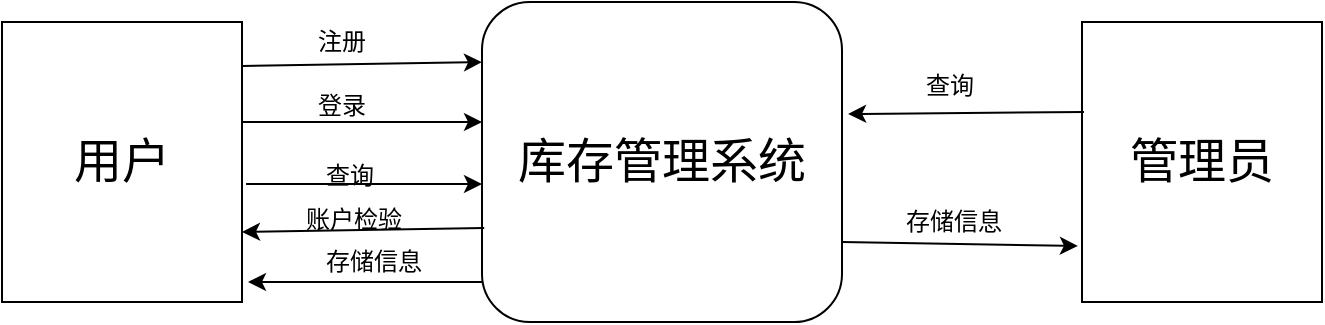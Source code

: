 <mxfile version="10.6.1" type="github"><diagram id="acub7LLPsVxssbCnoPOs" name="Page-1"><mxGraphModel dx="840" dy="403" grid="1" gridSize="10" guides="1" tooltips="1" connect="1" arrows="1" fold="1" page="1" pageScale="1" pageWidth="827" pageHeight="1169" math="0" shadow="0"><root><mxCell id="0"/><mxCell id="1" parent="0"/><mxCell id="D2e3_hKsi4GpN64HTeCH-1" value="&lt;font style=&quot;font-size: 24px&quot;&gt;用户&lt;/font&gt;" style="rounded=0;whiteSpace=wrap;html=1;" vertex="1" parent="1"><mxGeometry x="50" y="180" width="120" height="140" as="geometry"/></mxCell><mxCell id="D2e3_hKsi4GpN64HTeCH-3" value="&lt;font style=&quot;font-size: 24px&quot;&gt;库存管理系统&lt;/font&gt;" style="rounded=1;whiteSpace=wrap;html=1;" vertex="1" parent="1"><mxGeometry x="290" y="170" width="180" height="160" as="geometry"/></mxCell><mxCell id="D2e3_hKsi4GpN64HTeCH-4" value="&lt;font style=&quot;font-size: 24px&quot;&gt;管理员&lt;/font&gt;" style="rounded=0;whiteSpace=wrap;html=1;" vertex="1" parent="1"><mxGeometry x="590" y="180" width="120" height="140" as="geometry"/></mxCell><mxCell id="D2e3_hKsi4GpN64HTeCH-5" value="" style="endArrow=classic;html=1;exitX=1;exitY=0.157;exitDx=0;exitDy=0;exitPerimeter=0;entryX=0;entryY=0.188;entryDx=0;entryDy=0;entryPerimeter=0;" edge="1" parent="1" source="D2e3_hKsi4GpN64HTeCH-1" target="D2e3_hKsi4GpN64HTeCH-3"><mxGeometry width="50" height="50" relative="1" as="geometry"><mxPoint x="190" y="250" as="sourcePoint"/><mxPoint x="240" y="200" as="targetPoint"/></mxGeometry></mxCell><mxCell id="D2e3_hKsi4GpN64HTeCH-6" value="注册" style="text;html=1;resizable=0;points=[];autosize=1;align=left;verticalAlign=top;spacingTop=-4;" vertex="1" parent="1"><mxGeometry x="206" y="180" width="40" height="20" as="geometry"/></mxCell><mxCell id="D2e3_hKsi4GpN64HTeCH-9" value="" style="endArrow=classic;html=1;exitX=1;exitY=0.357;exitDx=0;exitDy=0;exitPerimeter=0;entryX=0;entryY=0.375;entryDx=0;entryDy=0;entryPerimeter=0;" edge="1" parent="1" source="D2e3_hKsi4GpN64HTeCH-1" target="D2e3_hKsi4GpN64HTeCH-3"><mxGeometry width="50" height="50" relative="1" as="geometry"><mxPoint x="210" y="280" as="sourcePoint"/><mxPoint x="280" y="230" as="targetPoint"/></mxGeometry></mxCell><mxCell id="D2e3_hKsi4GpN64HTeCH-10" value="登录" style="text;html=1;resizable=0;points=[];autosize=1;align=left;verticalAlign=top;spacingTop=-4;" vertex="1" parent="1"><mxGeometry x="206" y="212" width="40" height="20" as="geometry"/></mxCell><mxCell id="D2e3_hKsi4GpN64HTeCH-11" value="" style="endArrow=classic;html=1;exitX=1.017;exitY=0.579;exitDx=0;exitDy=0;exitPerimeter=0;" edge="1" parent="1" source="D2e3_hKsi4GpN64HTeCH-1"><mxGeometry width="50" height="50" relative="1" as="geometry"><mxPoint x="210" y="300" as="sourcePoint"/><mxPoint x="290" y="261" as="targetPoint"/></mxGeometry></mxCell><mxCell id="D2e3_hKsi4GpN64HTeCH-12" value="查询" style="text;html=1;resizable=0;points=[];autosize=1;align=left;verticalAlign=top;spacingTop=-4;" vertex="1" parent="1"><mxGeometry x="210" y="247" width="40" height="20" as="geometry"/></mxCell><mxCell id="D2e3_hKsi4GpN64HTeCH-13" value="" style="endArrow=classic;html=1;entryX=1;entryY=0.75;entryDx=0;entryDy=0;exitX=0.006;exitY=0.706;exitDx=0;exitDy=0;exitPerimeter=0;" edge="1" parent="1" source="D2e3_hKsi4GpN64HTeCH-3" target="D2e3_hKsi4GpN64HTeCH-1"><mxGeometry width="50" height="50" relative="1" as="geometry"><mxPoint x="210" y="370" as="sourcePoint"/><mxPoint x="260" y="320" as="targetPoint"/></mxGeometry></mxCell><mxCell id="D2e3_hKsi4GpN64HTeCH-14" value="账户检验" style="text;html=1;resizable=0;points=[];autosize=1;align=left;verticalAlign=top;spacingTop=-4;" vertex="1" parent="1"><mxGeometry x="200" y="269" width="60" height="20" as="geometry"/></mxCell><mxCell id="D2e3_hKsi4GpN64HTeCH-15" value="" style="endArrow=classic;html=1;exitX=0;exitY=0.875;exitDx=0;exitDy=0;exitPerimeter=0;" edge="1" parent="1" source="D2e3_hKsi4GpN64HTeCH-3"><mxGeometry width="50" height="50" relative="1" as="geometry"><mxPoint x="190" y="360" as="sourcePoint"/><mxPoint x="173" y="310" as="targetPoint"/></mxGeometry></mxCell><mxCell id="D2e3_hKsi4GpN64HTeCH-16" value="存储信息" style="text;html=1;resizable=0;points=[];autosize=1;align=left;verticalAlign=top;spacingTop=-4;" vertex="1" parent="1"><mxGeometry x="210" y="290" width="60" height="20" as="geometry"/></mxCell><mxCell id="D2e3_hKsi4GpN64HTeCH-19" value="" style="endArrow=classic;html=1;entryX=1.017;entryY=0.35;entryDx=0;entryDy=0;entryPerimeter=0;exitX=0.008;exitY=0.321;exitDx=0;exitDy=0;exitPerimeter=0;" edge="1" parent="1" source="D2e3_hKsi4GpN64HTeCH-4" target="D2e3_hKsi4GpN64HTeCH-3"><mxGeometry width="50" height="50" relative="1" as="geometry"><mxPoint x="480" y="250" as="sourcePoint"/><mxPoint x="530" y="200" as="targetPoint"/></mxGeometry></mxCell><mxCell id="D2e3_hKsi4GpN64HTeCH-20" value="查询" style="text;html=1;resizable=0;points=[];autosize=1;align=left;verticalAlign=top;spacingTop=-4;" vertex="1" parent="1"><mxGeometry x="510" y="202" width="40" height="20" as="geometry"/></mxCell><mxCell id="D2e3_hKsi4GpN64HTeCH-21" value="" style="endArrow=classic;html=1;exitX=1;exitY=0.75;exitDx=0;exitDy=0;entryX=-0.017;entryY=0.8;entryDx=0;entryDy=0;entryPerimeter=0;" edge="1" parent="1" source="D2e3_hKsi4GpN64HTeCH-3" target="D2e3_hKsi4GpN64HTeCH-4"><mxGeometry width="50" height="50" relative="1" as="geometry"><mxPoint x="490" y="310" as="sourcePoint"/><mxPoint x="540" y="260" as="targetPoint"/></mxGeometry></mxCell><mxCell id="D2e3_hKsi4GpN64HTeCH-22" value="存储信息" style="text;html=1;resizable=0;points=[];autosize=1;align=left;verticalAlign=top;spacingTop=-4;" vertex="1" parent="1"><mxGeometry x="500" y="270" width="60" height="20" as="geometry"/></mxCell></root></mxGraphModel></diagram></mxfile>